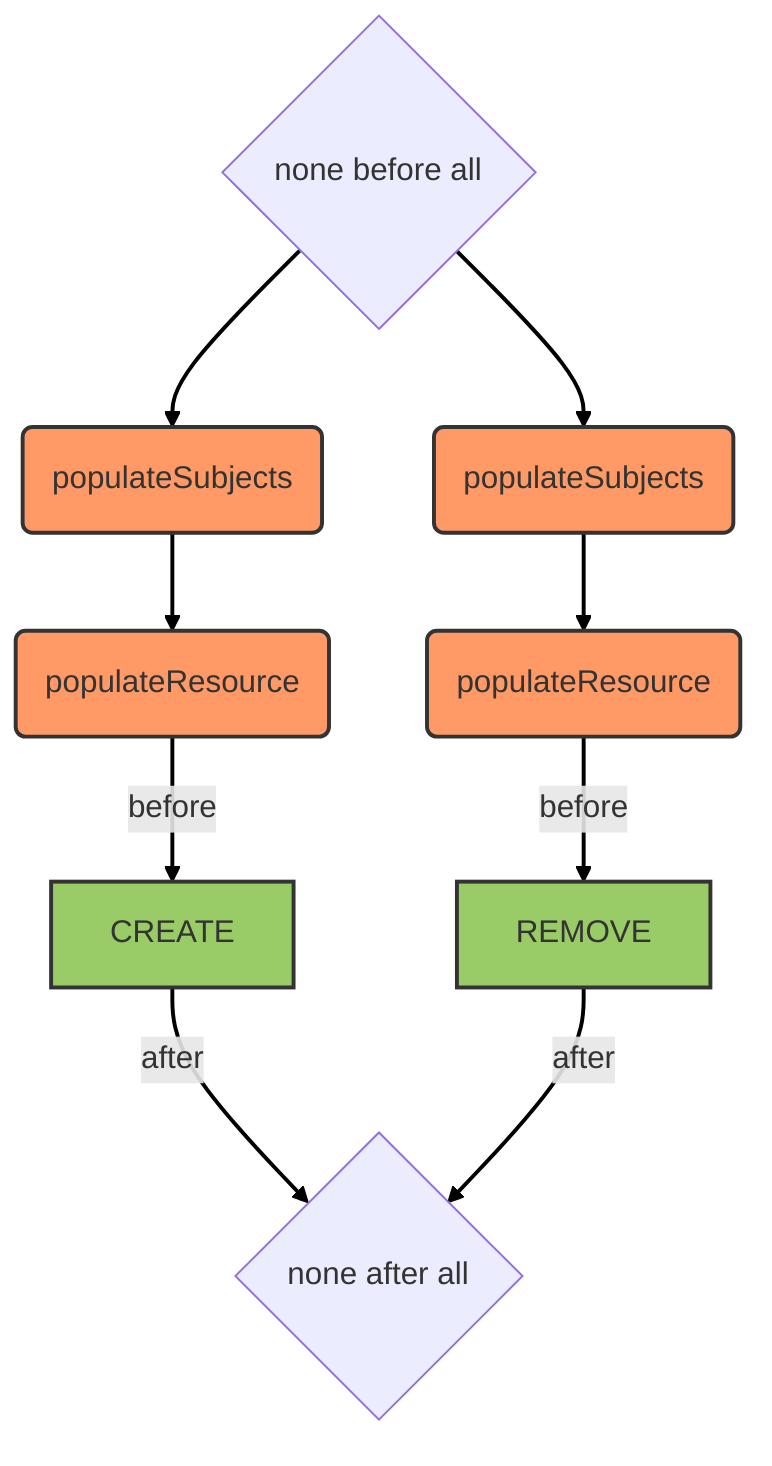 graph TB
	before{none before all}
    
    after{none after all}

    before --> hook1(populateSubjects)
    hook1 --> hook2(populateResource)
    hook2 -->|before| CREATE[CREATE]
    CREATE -->|after| after
    
    before --> hook3(populateSubjects)
    hook3 --> hook4(populateResource)
    hook4 -->|before| REMOVE[REMOVE]
    REMOVE -->|after| after
    
    linkStyle default stroke-width:2px,fill:none,stroke:black
    classDef hookClass fill:#f96,stroke:#333,stroke-width:2px
    class hook1,hook2,hook3,hook4 hookClass
    classDef operationClass fill:#9c6,stroke:#333,stroke-width:2px
    class FIND,GET,CREATE,UPDATE,PATCH,REMOVE operationClass